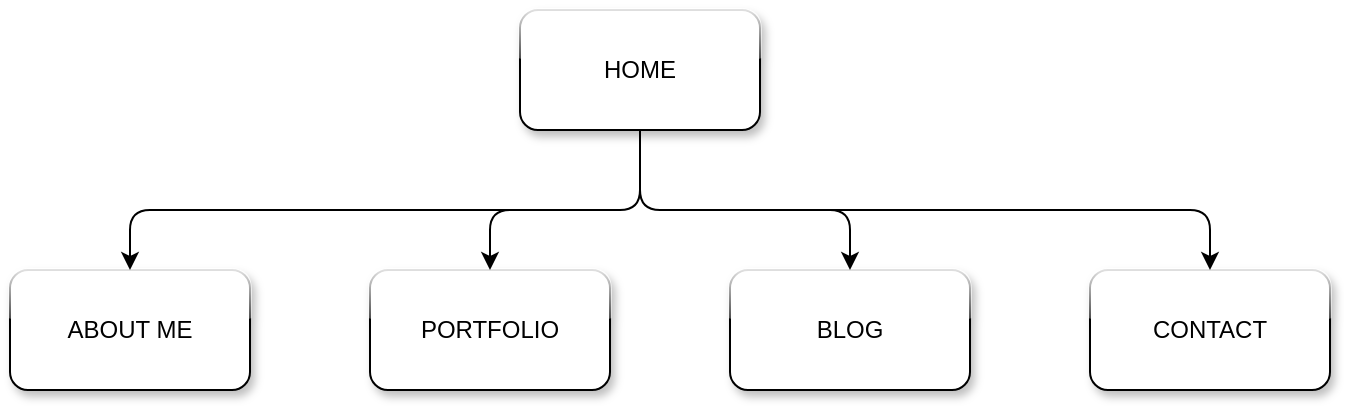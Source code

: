 <mxfile version="13.8.9" type="device"><diagram id="PVW5jzhMuKbPtBACjESV" name="Page-1"><mxGraphModel dx="2062" dy="1160" grid="1" gridSize="15" guides="1" tooltips="1" connect="1" arrows="1" fold="1" page="1" pageScale="1" pageWidth="1169" pageHeight="827" math="0" shadow="0"><root><mxCell id="0"/><mxCell id="1" parent="0"/><mxCell id="QIk4TOuKzkR2CmoXzl4I-1" value="HOME" style="rounded=1;whiteSpace=wrap;html=1;glass=1;shadow=1;" parent="1" vertex="1"><mxGeometry x="525" y="60" width="120" height="60" as="geometry"/></mxCell><mxCell id="QIk4TOuKzkR2CmoXzl4I-2" value="ABOUT ME" style="rounded=1;whiteSpace=wrap;html=1;glass=1;shadow=1;" parent="1" vertex="1"><mxGeometry x="270" y="190" width="120" height="60" as="geometry"/></mxCell><mxCell id="QIk4TOuKzkR2CmoXzl4I-3" value="BLOG" style="rounded=1;whiteSpace=wrap;html=1;glass=1;shadow=1;" parent="1" vertex="1"><mxGeometry x="630" y="190" width="120" height="60" as="geometry"/></mxCell><mxCell id="QIk4TOuKzkR2CmoXzl4I-4" value="CONTACT" style="rounded=1;whiteSpace=wrap;html=1;glass=1;shadow=1;" parent="1" vertex="1"><mxGeometry x="810" y="190" width="120" height="60" as="geometry"/></mxCell><mxCell id="QIk4TOuKzkR2CmoXzl4I-5" value="PORTFOLIO" style="rounded=1;whiteSpace=wrap;html=1;glass=1;shadow=1;" parent="1" vertex="1"><mxGeometry x="450" y="190" width="120" height="60" as="geometry"/></mxCell><mxCell id="QIk4TOuKzkR2CmoXzl4I-7" value="" style="endArrow=classic;html=1;entryX=0.5;entryY=0;entryDx=0;entryDy=0;" parent="1" target="QIk4TOuKzkR2CmoXzl4I-2" edge="1"><mxGeometry width="50" height="50" relative="1" as="geometry"><mxPoint x="520" y="160" as="sourcePoint"/><mxPoint x="410" y="120" as="targetPoint"/><Array as="points"><mxPoint x="330" y="160"/></Array></mxGeometry></mxCell><mxCell id="QIk4TOuKzkR2CmoXzl4I-8" value="" style="endArrow=classic;html=1;entryX=0.5;entryY=0;entryDx=0;entryDy=0;" parent="1" target="QIk4TOuKzkR2CmoXzl4I-4" edge="1"><mxGeometry width="50" height="50" relative="1" as="geometry"><mxPoint x="680" y="160" as="sourcePoint"/><mxPoint x="830" y="80" as="targetPoint"/><Array as="points"><mxPoint x="870" y="160"/></Array></mxGeometry></mxCell><mxCell id="QIk4TOuKzkR2CmoXzl4I-9" value="" style="endArrow=classic;html=1;entryX=0.5;entryY=0;entryDx=0;entryDy=0;exitX=0.5;exitY=1;exitDx=0;exitDy=0;" parent="1" source="QIk4TOuKzkR2CmoXzl4I-1" target="QIk4TOuKzkR2CmoXzl4I-3" edge="1"><mxGeometry width="50" height="50" relative="1" as="geometry"><mxPoint x="580" y="160" as="sourcePoint"/><mxPoint x="630" y="110" as="targetPoint"/><Array as="points"><mxPoint x="585" y="160"/><mxPoint x="690" y="160"/></Array></mxGeometry></mxCell><mxCell id="QIk4TOuKzkR2CmoXzl4I-10" value="" style="endArrow=classic;html=1;exitX=0.5;exitY=1;exitDx=0;exitDy=0;entryX=0.5;entryY=0;entryDx=0;entryDy=0;" parent="1" source="QIk4TOuKzkR2CmoXzl4I-1" target="QIk4TOuKzkR2CmoXzl4I-5" edge="1"><mxGeometry width="50" height="50" relative="1" as="geometry"><mxPoint x="700" y="410" as="sourcePoint"/><mxPoint x="750" y="360" as="targetPoint"/><Array as="points"><mxPoint x="585" y="160"/><mxPoint x="510" y="160"/></Array></mxGeometry></mxCell></root></mxGraphModel></diagram></mxfile>